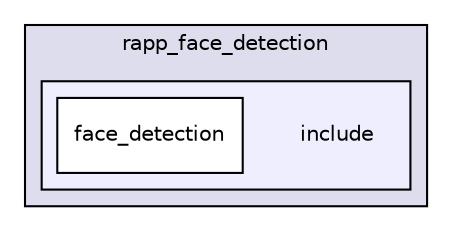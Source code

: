 digraph "/home/travis/rapp_temp/rapp-platform/rapp_face_detection/include" {
  compound=true
  node [ fontsize="10", fontname="Helvetica"];
  edge [ labelfontsize="10", labelfontname="Helvetica"];
  subgraph clusterdir_f0b9e3eb238af0396e656a14fad7377d {
    graph [ bgcolor="#ddddee", pencolor="black", label="rapp_face_detection" fontname="Helvetica", fontsize="10", URL="dir_f0b9e3eb238af0396e656a14fad7377d.html"]
  subgraph clusterdir_e3001b79ae390a1e40cf47975a3cdfa0 {
    graph [ bgcolor="#eeeeff", pencolor="black", label="" URL="dir_e3001b79ae390a1e40cf47975a3cdfa0.html"];
    dir_e3001b79ae390a1e40cf47975a3cdfa0 [shape=plaintext label="include"];
    dir_cc2cfdb285a1c75434f46c93cd4b8a8f [shape=box label="face_detection" color="black" fillcolor="white" style="filled" URL="dir_cc2cfdb285a1c75434f46c93cd4b8a8f.html"];
  }
  }
}
